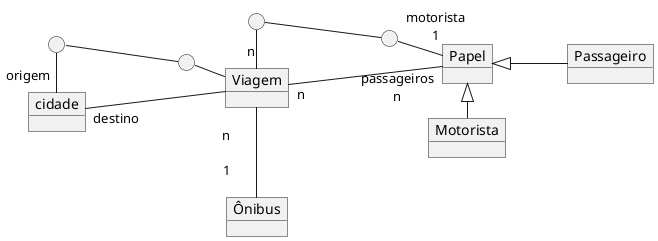 @startuml mod07ima14
object "cidade" as ci
object "Viagem" as vi
object "Papel" as pa
object "Passageiro" as ps
object "Ônibus" as on
object "Motorista" as mo
circle " " as a
circle " " as b
circle " " as c
circle " " as d

left to right direction
ci "destino"--- vi
vi "n"---"passageiros\nn" pa
pa <|-- ps
on -left- vi :"n\n\n1"
mo -left-|> pa
ci "origem"-left- a
a -- b
b -right- vi
vi "n"-left- c
c -- d
d -right-"motorista\n1" pa